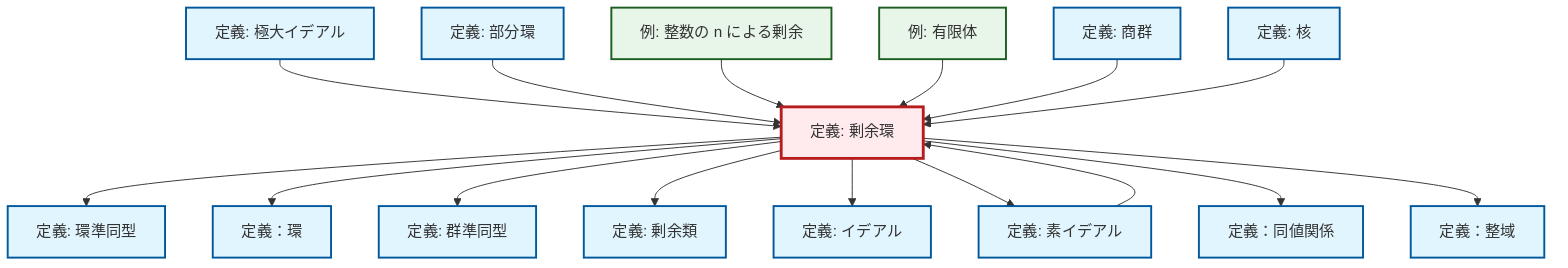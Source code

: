 graph TD
    classDef definition fill:#e1f5fe,stroke:#01579b,stroke-width:2px
    classDef theorem fill:#f3e5f5,stroke:#4a148c,stroke-width:2px
    classDef axiom fill:#fff3e0,stroke:#e65100,stroke-width:2px
    classDef example fill:#e8f5e9,stroke:#1b5e20,stroke-width:2px
    classDef current fill:#ffebee,stroke:#b71c1c,stroke-width:3px
    def-ring["定義：環"]:::definition
    def-quotient-ring["定義: 剰余環"]:::definition
    def-ideal["定義: イデアル"]:::definition
    def-homomorphism["定義: 群準同型"]:::definition
    def-maximal-ideal["定義: 極大イデアル"]:::definition
    def-ring-homomorphism["定義: 環準同型"]:::definition
    def-quotient-group["定義: 商群"]:::definition
    def-integral-domain["定義：整域"]:::definition
    ex-quotient-integers-mod-n["例: 整数の n による剰余"]:::example
    def-prime-ideal["定義: 素イデアル"]:::definition
    def-kernel["定義: 核"]:::definition
    def-equivalence-relation["定義：同値関係"]:::definition
    def-subring["定義: 部分環"]:::definition
    ex-finite-field["例: 有限体"]:::example
    def-coset["定義: 剰余類"]:::definition
    def-maximal-ideal --> def-quotient-ring
    def-quotient-ring --> def-ring-homomorphism
    def-quotient-ring --> def-ring
    def-quotient-ring --> def-homomorphism
    def-subring --> def-quotient-ring
    ex-quotient-integers-mod-n --> def-quotient-ring
    def-quotient-ring --> def-coset
    def-prime-ideal --> def-quotient-ring
    def-quotient-ring --> def-ideal
    def-quotient-ring --> def-prime-ideal
    def-quotient-ring --> def-equivalence-relation
    ex-finite-field --> def-quotient-ring
    def-quotient-ring --> def-integral-domain
    def-quotient-group --> def-quotient-ring
    def-kernel --> def-quotient-ring
    class def-quotient-ring current